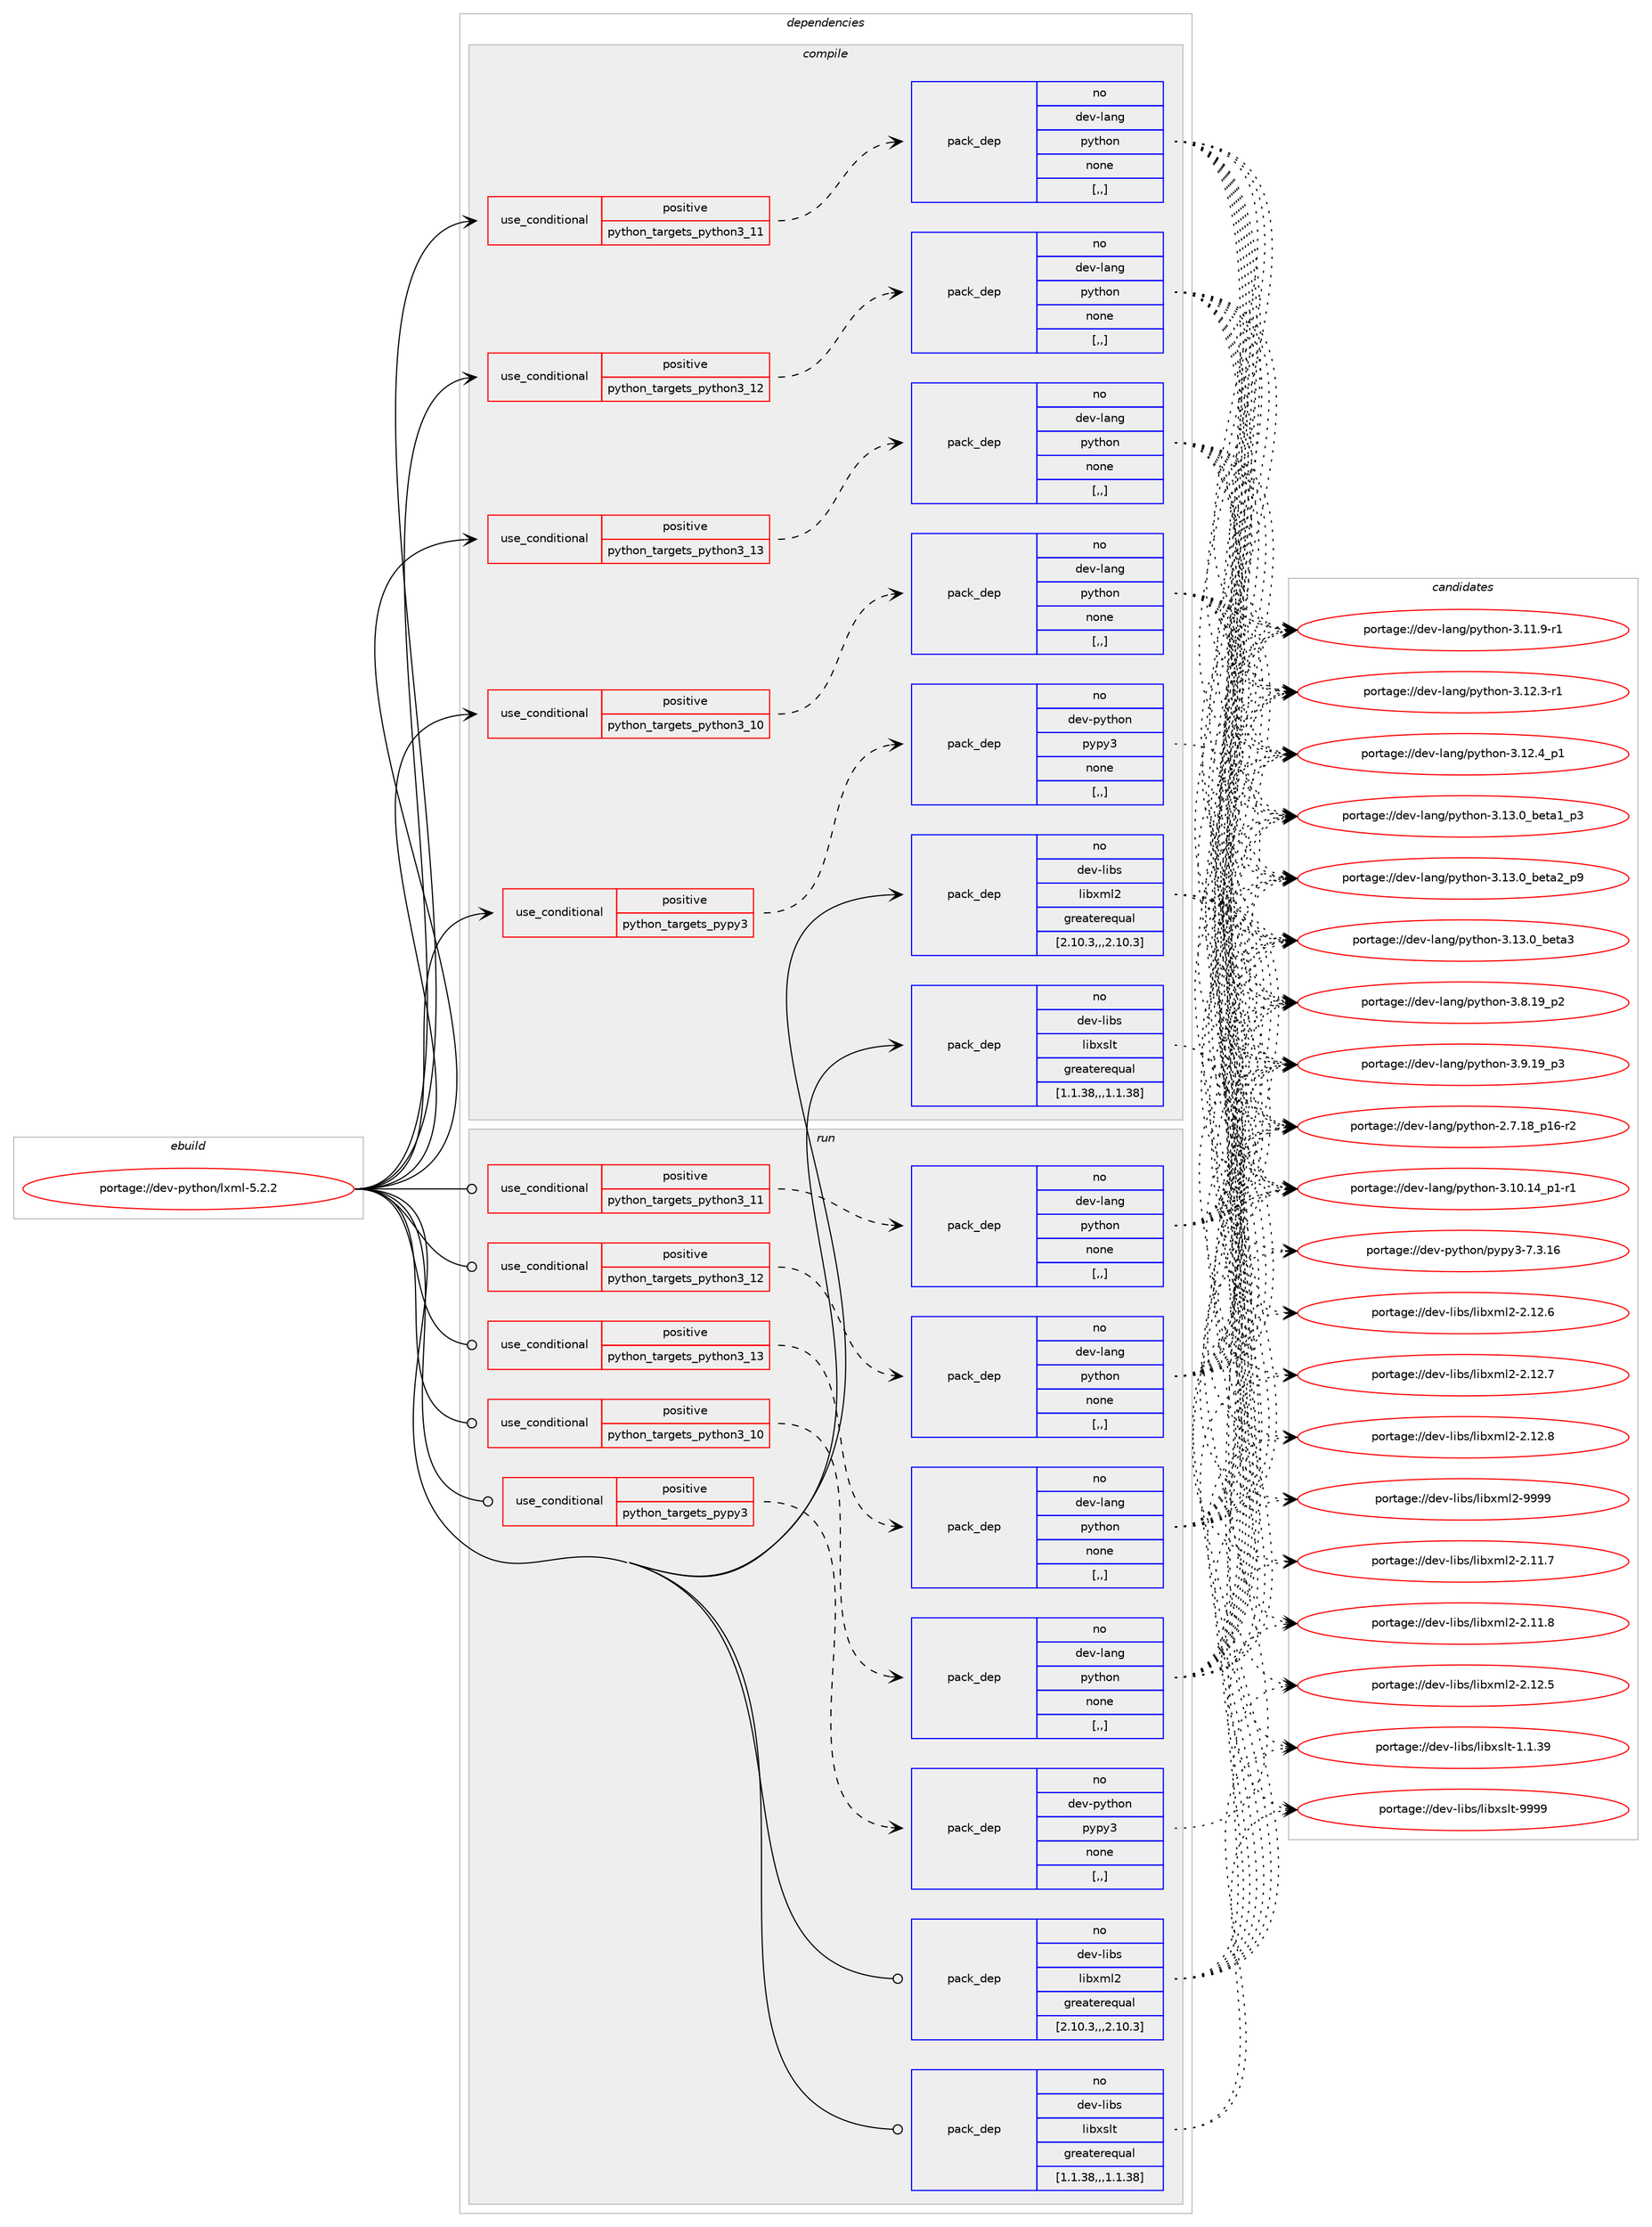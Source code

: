 digraph prolog {

# *************
# Graph options
# *************

newrank=true;
concentrate=true;
compound=true;
graph [rankdir=LR,fontname=Helvetica,fontsize=10,ranksep=1.5];#, ranksep=2.5, nodesep=0.2];
edge  [arrowhead=vee];
node  [fontname=Helvetica,fontsize=10];

# **********
# The ebuild
# **********

subgraph cluster_leftcol {
color=gray;
rank=same;
label=<<i>ebuild</i>>;
id [label="portage://dev-python/lxml-5.2.2", color=red, width=4, href="../dev-python/lxml-5.2.2.svg"];
}

# ****************
# The dependencies
# ****************

subgraph cluster_midcol {
color=gray;
label=<<i>dependencies</i>>;
subgraph cluster_compile {
fillcolor="#eeeeee";
style=filled;
label=<<i>compile</i>>;
subgraph cond33615 {
dependency147237 [label=<<TABLE BORDER="0" CELLBORDER="1" CELLSPACING="0" CELLPADDING="4"><TR><TD ROWSPAN="3" CELLPADDING="10">use_conditional</TD></TR><TR><TD>positive</TD></TR><TR><TD>python_targets_pypy3</TD></TR></TABLE>>, shape=none, color=red];
subgraph pack112407 {
dependency147238 [label=<<TABLE BORDER="0" CELLBORDER="1" CELLSPACING="0" CELLPADDING="4" WIDTH="220"><TR><TD ROWSPAN="6" CELLPADDING="30">pack_dep</TD></TR><TR><TD WIDTH="110">no</TD></TR><TR><TD>dev-python</TD></TR><TR><TD>pypy3</TD></TR><TR><TD>none</TD></TR><TR><TD>[,,]</TD></TR></TABLE>>, shape=none, color=blue];
}
dependency147237:e -> dependency147238:w [weight=20,style="dashed",arrowhead="vee"];
}
id:e -> dependency147237:w [weight=20,style="solid",arrowhead="vee"];
subgraph cond33616 {
dependency147239 [label=<<TABLE BORDER="0" CELLBORDER="1" CELLSPACING="0" CELLPADDING="4"><TR><TD ROWSPAN="3" CELLPADDING="10">use_conditional</TD></TR><TR><TD>positive</TD></TR><TR><TD>python_targets_python3_10</TD></TR></TABLE>>, shape=none, color=red];
subgraph pack112408 {
dependency147240 [label=<<TABLE BORDER="0" CELLBORDER="1" CELLSPACING="0" CELLPADDING="4" WIDTH="220"><TR><TD ROWSPAN="6" CELLPADDING="30">pack_dep</TD></TR><TR><TD WIDTH="110">no</TD></TR><TR><TD>dev-lang</TD></TR><TR><TD>python</TD></TR><TR><TD>none</TD></TR><TR><TD>[,,]</TD></TR></TABLE>>, shape=none, color=blue];
}
dependency147239:e -> dependency147240:w [weight=20,style="dashed",arrowhead="vee"];
}
id:e -> dependency147239:w [weight=20,style="solid",arrowhead="vee"];
subgraph cond33617 {
dependency147241 [label=<<TABLE BORDER="0" CELLBORDER="1" CELLSPACING="0" CELLPADDING="4"><TR><TD ROWSPAN="3" CELLPADDING="10">use_conditional</TD></TR><TR><TD>positive</TD></TR><TR><TD>python_targets_python3_11</TD></TR></TABLE>>, shape=none, color=red];
subgraph pack112409 {
dependency147242 [label=<<TABLE BORDER="0" CELLBORDER="1" CELLSPACING="0" CELLPADDING="4" WIDTH="220"><TR><TD ROWSPAN="6" CELLPADDING="30">pack_dep</TD></TR><TR><TD WIDTH="110">no</TD></TR><TR><TD>dev-lang</TD></TR><TR><TD>python</TD></TR><TR><TD>none</TD></TR><TR><TD>[,,]</TD></TR></TABLE>>, shape=none, color=blue];
}
dependency147241:e -> dependency147242:w [weight=20,style="dashed",arrowhead="vee"];
}
id:e -> dependency147241:w [weight=20,style="solid",arrowhead="vee"];
subgraph cond33618 {
dependency147243 [label=<<TABLE BORDER="0" CELLBORDER="1" CELLSPACING="0" CELLPADDING="4"><TR><TD ROWSPAN="3" CELLPADDING="10">use_conditional</TD></TR><TR><TD>positive</TD></TR><TR><TD>python_targets_python3_12</TD></TR></TABLE>>, shape=none, color=red];
subgraph pack112410 {
dependency147244 [label=<<TABLE BORDER="0" CELLBORDER="1" CELLSPACING="0" CELLPADDING="4" WIDTH="220"><TR><TD ROWSPAN="6" CELLPADDING="30">pack_dep</TD></TR><TR><TD WIDTH="110">no</TD></TR><TR><TD>dev-lang</TD></TR><TR><TD>python</TD></TR><TR><TD>none</TD></TR><TR><TD>[,,]</TD></TR></TABLE>>, shape=none, color=blue];
}
dependency147243:e -> dependency147244:w [weight=20,style="dashed",arrowhead="vee"];
}
id:e -> dependency147243:w [weight=20,style="solid",arrowhead="vee"];
subgraph cond33619 {
dependency147245 [label=<<TABLE BORDER="0" CELLBORDER="1" CELLSPACING="0" CELLPADDING="4"><TR><TD ROWSPAN="3" CELLPADDING="10">use_conditional</TD></TR><TR><TD>positive</TD></TR><TR><TD>python_targets_python3_13</TD></TR></TABLE>>, shape=none, color=red];
subgraph pack112411 {
dependency147246 [label=<<TABLE BORDER="0" CELLBORDER="1" CELLSPACING="0" CELLPADDING="4" WIDTH="220"><TR><TD ROWSPAN="6" CELLPADDING="30">pack_dep</TD></TR><TR><TD WIDTH="110">no</TD></TR><TR><TD>dev-lang</TD></TR><TR><TD>python</TD></TR><TR><TD>none</TD></TR><TR><TD>[,,]</TD></TR></TABLE>>, shape=none, color=blue];
}
dependency147245:e -> dependency147246:w [weight=20,style="dashed",arrowhead="vee"];
}
id:e -> dependency147245:w [weight=20,style="solid",arrowhead="vee"];
subgraph pack112412 {
dependency147247 [label=<<TABLE BORDER="0" CELLBORDER="1" CELLSPACING="0" CELLPADDING="4" WIDTH="220"><TR><TD ROWSPAN="6" CELLPADDING="30">pack_dep</TD></TR><TR><TD WIDTH="110">no</TD></TR><TR><TD>dev-libs</TD></TR><TR><TD>libxml2</TD></TR><TR><TD>greaterequal</TD></TR><TR><TD>[2.10.3,,,2.10.3]</TD></TR></TABLE>>, shape=none, color=blue];
}
id:e -> dependency147247:w [weight=20,style="solid",arrowhead="vee"];
subgraph pack112413 {
dependency147248 [label=<<TABLE BORDER="0" CELLBORDER="1" CELLSPACING="0" CELLPADDING="4" WIDTH="220"><TR><TD ROWSPAN="6" CELLPADDING="30">pack_dep</TD></TR><TR><TD WIDTH="110">no</TD></TR><TR><TD>dev-libs</TD></TR><TR><TD>libxslt</TD></TR><TR><TD>greaterequal</TD></TR><TR><TD>[1.1.38,,,1.1.38]</TD></TR></TABLE>>, shape=none, color=blue];
}
id:e -> dependency147248:w [weight=20,style="solid",arrowhead="vee"];
}
subgraph cluster_compileandrun {
fillcolor="#eeeeee";
style=filled;
label=<<i>compile and run</i>>;
}
subgraph cluster_run {
fillcolor="#eeeeee";
style=filled;
label=<<i>run</i>>;
subgraph cond33620 {
dependency147249 [label=<<TABLE BORDER="0" CELLBORDER="1" CELLSPACING="0" CELLPADDING="4"><TR><TD ROWSPAN="3" CELLPADDING="10">use_conditional</TD></TR><TR><TD>positive</TD></TR><TR><TD>python_targets_pypy3</TD></TR></TABLE>>, shape=none, color=red];
subgraph pack112414 {
dependency147250 [label=<<TABLE BORDER="0" CELLBORDER="1" CELLSPACING="0" CELLPADDING="4" WIDTH="220"><TR><TD ROWSPAN="6" CELLPADDING="30">pack_dep</TD></TR><TR><TD WIDTH="110">no</TD></TR><TR><TD>dev-python</TD></TR><TR><TD>pypy3</TD></TR><TR><TD>none</TD></TR><TR><TD>[,,]</TD></TR></TABLE>>, shape=none, color=blue];
}
dependency147249:e -> dependency147250:w [weight=20,style="dashed",arrowhead="vee"];
}
id:e -> dependency147249:w [weight=20,style="solid",arrowhead="odot"];
subgraph cond33621 {
dependency147251 [label=<<TABLE BORDER="0" CELLBORDER="1" CELLSPACING="0" CELLPADDING="4"><TR><TD ROWSPAN="3" CELLPADDING="10">use_conditional</TD></TR><TR><TD>positive</TD></TR><TR><TD>python_targets_python3_10</TD></TR></TABLE>>, shape=none, color=red];
subgraph pack112415 {
dependency147252 [label=<<TABLE BORDER="0" CELLBORDER="1" CELLSPACING="0" CELLPADDING="4" WIDTH="220"><TR><TD ROWSPAN="6" CELLPADDING="30">pack_dep</TD></TR><TR><TD WIDTH="110">no</TD></TR><TR><TD>dev-lang</TD></TR><TR><TD>python</TD></TR><TR><TD>none</TD></TR><TR><TD>[,,]</TD></TR></TABLE>>, shape=none, color=blue];
}
dependency147251:e -> dependency147252:w [weight=20,style="dashed",arrowhead="vee"];
}
id:e -> dependency147251:w [weight=20,style="solid",arrowhead="odot"];
subgraph cond33622 {
dependency147253 [label=<<TABLE BORDER="0" CELLBORDER="1" CELLSPACING="0" CELLPADDING="4"><TR><TD ROWSPAN="3" CELLPADDING="10">use_conditional</TD></TR><TR><TD>positive</TD></TR><TR><TD>python_targets_python3_11</TD></TR></TABLE>>, shape=none, color=red];
subgraph pack112416 {
dependency147254 [label=<<TABLE BORDER="0" CELLBORDER="1" CELLSPACING="0" CELLPADDING="4" WIDTH="220"><TR><TD ROWSPAN="6" CELLPADDING="30">pack_dep</TD></TR><TR><TD WIDTH="110">no</TD></TR><TR><TD>dev-lang</TD></TR><TR><TD>python</TD></TR><TR><TD>none</TD></TR><TR><TD>[,,]</TD></TR></TABLE>>, shape=none, color=blue];
}
dependency147253:e -> dependency147254:w [weight=20,style="dashed",arrowhead="vee"];
}
id:e -> dependency147253:w [weight=20,style="solid",arrowhead="odot"];
subgraph cond33623 {
dependency147255 [label=<<TABLE BORDER="0" CELLBORDER="1" CELLSPACING="0" CELLPADDING="4"><TR><TD ROWSPAN="3" CELLPADDING="10">use_conditional</TD></TR><TR><TD>positive</TD></TR><TR><TD>python_targets_python3_12</TD></TR></TABLE>>, shape=none, color=red];
subgraph pack112417 {
dependency147256 [label=<<TABLE BORDER="0" CELLBORDER="1" CELLSPACING="0" CELLPADDING="4" WIDTH="220"><TR><TD ROWSPAN="6" CELLPADDING="30">pack_dep</TD></TR><TR><TD WIDTH="110">no</TD></TR><TR><TD>dev-lang</TD></TR><TR><TD>python</TD></TR><TR><TD>none</TD></TR><TR><TD>[,,]</TD></TR></TABLE>>, shape=none, color=blue];
}
dependency147255:e -> dependency147256:w [weight=20,style="dashed",arrowhead="vee"];
}
id:e -> dependency147255:w [weight=20,style="solid",arrowhead="odot"];
subgraph cond33624 {
dependency147257 [label=<<TABLE BORDER="0" CELLBORDER="1" CELLSPACING="0" CELLPADDING="4"><TR><TD ROWSPAN="3" CELLPADDING="10">use_conditional</TD></TR><TR><TD>positive</TD></TR><TR><TD>python_targets_python3_13</TD></TR></TABLE>>, shape=none, color=red];
subgraph pack112418 {
dependency147258 [label=<<TABLE BORDER="0" CELLBORDER="1" CELLSPACING="0" CELLPADDING="4" WIDTH="220"><TR><TD ROWSPAN="6" CELLPADDING="30">pack_dep</TD></TR><TR><TD WIDTH="110">no</TD></TR><TR><TD>dev-lang</TD></TR><TR><TD>python</TD></TR><TR><TD>none</TD></TR><TR><TD>[,,]</TD></TR></TABLE>>, shape=none, color=blue];
}
dependency147257:e -> dependency147258:w [weight=20,style="dashed",arrowhead="vee"];
}
id:e -> dependency147257:w [weight=20,style="solid",arrowhead="odot"];
subgraph pack112419 {
dependency147259 [label=<<TABLE BORDER="0" CELLBORDER="1" CELLSPACING="0" CELLPADDING="4" WIDTH="220"><TR><TD ROWSPAN="6" CELLPADDING="30">pack_dep</TD></TR><TR><TD WIDTH="110">no</TD></TR><TR><TD>dev-libs</TD></TR><TR><TD>libxml2</TD></TR><TR><TD>greaterequal</TD></TR><TR><TD>[2.10.3,,,2.10.3]</TD></TR></TABLE>>, shape=none, color=blue];
}
id:e -> dependency147259:w [weight=20,style="solid",arrowhead="odot"];
subgraph pack112420 {
dependency147260 [label=<<TABLE BORDER="0" CELLBORDER="1" CELLSPACING="0" CELLPADDING="4" WIDTH="220"><TR><TD ROWSPAN="6" CELLPADDING="30">pack_dep</TD></TR><TR><TD WIDTH="110">no</TD></TR><TR><TD>dev-libs</TD></TR><TR><TD>libxslt</TD></TR><TR><TD>greaterequal</TD></TR><TR><TD>[1.1.38,,,1.1.38]</TD></TR></TABLE>>, shape=none, color=blue];
}
id:e -> dependency147260:w [weight=20,style="solid",arrowhead="odot"];
}
}

# **************
# The candidates
# **************

subgraph cluster_choices {
rank=same;
color=gray;
label=<<i>candidates</i>>;

subgraph choice112407 {
color=black;
nodesep=1;
choice10010111845112121116104111110471121211121215145554651464954 [label="portage://dev-python/pypy3-7.3.16", color=red, width=4,href="../dev-python/pypy3-7.3.16.svg"];
dependency147238:e -> choice10010111845112121116104111110471121211121215145554651464954:w [style=dotted,weight="100"];
}
subgraph choice112408 {
color=black;
nodesep=1;
choice100101118451089711010347112121116104111110455046554649569511249544511450 [label="portage://dev-lang/python-2.7.18_p16-r2", color=red, width=4,href="../dev-lang/python-2.7.18_p16-r2.svg"];
choice100101118451089711010347112121116104111110455146494846495295112494511449 [label="portage://dev-lang/python-3.10.14_p1-r1", color=red, width=4,href="../dev-lang/python-3.10.14_p1-r1.svg"];
choice100101118451089711010347112121116104111110455146494946574511449 [label="portage://dev-lang/python-3.11.9-r1", color=red, width=4,href="../dev-lang/python-3.11.9-r1.svg"];
choice100101118451089711010347112121116104111110455146495046514511449 [label="portage://dev-lang/python-3.12.3-r1", color=red, width=4,href="../dev-lang/python-3.12.3-r1.svg"];
choice100101118451089711010347112121116104111110455146495046529511249 [label="portage://dev-lang/python-3.12.4_p1", color=red, width=4,href="../dev-lang/python-3.12.4_p1.svg"];
choice10010111845108971101034711212111610411111045514649514648959810111697499511251 [label="portage://dev-lang/python-3.13.0_beta1_p3", color=red, width=4,href="../dev-lang/python-3.13.0_beta1_p3.svg"];
choice10010111845108971101034711212111610411111045514649514648959810111697509511257 [label="portage://dev-lang/python-3.13.0_beta2_p9", color=red, width=4,href="../dev-lang/python-3.13.0_beta2_p9.svg"];
choice1001011184510897110103471121211161041111104551464951464895981011169751 [label="portage://dev-lang/python-3.13.0_beta3", color=red, width=4,href="../dev-lang/python-3.13.0_beta3.svg"];
choice100101118451089711010347112121116104111110455146564649579511250 [label="portage://dev-lang/python-3.8.19_p2", color=red, width=4,href="../dev-lang/python-3.8.19_p2.svg"];
choice100101118451089711010347112121116104111110455146574649579511251 [label="portage://dev-lang/python-3.9.19_p3", color=red, width=4,href="../dev-lang/python-3.9.19_p3.svg"];
dependency147240:e -> choice100101118451089711010347112121116104111110455046554649569511249544511450:w [style=dotted,weight="100"];
dependency147240:e -> choice100101118451089711010347112121116104111110455146494846495295112494511449:w [style=dotted,weight="100"];
dependency147240:e -> choice100101118451089711010347112121116104111110455146494946574511449:w [style=dotted,weight="100"];
dependency147240:e -> choice100101118451089711010347112121116104111110455146495046514511449:w [style=dotted,weight="100"];
dependency147240:e -> choice100101118451089711010347112121116104111110455146495046529511249:w [style=dotted,weight="100"];
dependency147240:e -> choice10010111845108971101034711212111610411111045514649514648959810111697499511251:w [style=dotted,weight="100"];
dependency147240:e -> choice10010111845108971101034711212111610411111045514649514648959810111697509511257:w [style=dotted,weight="100"];
dependency147240:e -> choice1001011184510897110103471121211161041111104551464951464895981011169751:w [style=dotted,weight="100"];
dependency147240:e -> choice100101118451089711010347112121116104111110455146564649579511250:w [style=dotted,weight="100"];
dependency147240:e -> choice100101118451089711010347112121116104111110455146574649579511251:w [style=dotted,weight="100"];
}
subgraph choice112409 {
color=black;
nodesep=1;
choice100101118451089711010347112121116104111110455046554649569511249544511450 [label="portage://dev-lang/python-2.7.18_p16-r2", color=red, width=4,href="../dev-lang/python-2.7.18_p16-r2.svg"];
choice100101118451089711010347112121116104111110455146494846495295112494511449 [label="portage://dev-lang/python-3.10.14_p1-r1", color=red, width=4,href="../dev-lang/python-3.10.14_p1-r1.svg"];
choice100101118451089711010347112121116104111110455146494946574511449 [label="portage://dev-lang/python-3.11.9-r1", color=red, width=4,href="../dev-lang/python-3.11.9-r1.svg"];
choice100101118451089711010347112121116104111110455146495046514511449 [label="portage://dev-lang/python-3.12.3-r1", color=red, width=4,href="../dev-lang/python-3.12.3-r1.svg"];
choice100101118451089711010347112121116104111110455146495046529511249 [label="portage://dev-lang/python-3.12.4_p1", color=red, width=4,href="../dev-lang/python-3.12.4_p1.svg"];
choice10010111845108971101034711212111610411111045514649514648959810111697499511251 [label="portage://dev-lang/python-3.13.0_beta1_p3", color=red, width=4,href="../dev-lang/python-3.13.0_beta1_p3.svg"];
choice10010111845108971101034711212111610411111045514649514648959810111697509511257 [label="portage://dev-lang/python-3.13.0_beta2_p9", color=red, width=4,href="../dev-lang/python-3.13.0_beta2_p9.svg"];
choice1001011184510897110103471121211161041111104551464951464895981011169751 [label="portage://dev-lang/python-3.13.0_beta3", color=red, width=4,href="../dev-lang/python-3.13.0_beta3.svg"];
choice100101118451089711010347112121116104111110455146564649579511250 [label="portage://dev-lang/python-3.8.19_p2", color=red, width=4,href="../dev-lang/python-3.8.19_p2.svg"];
choice100101118451089711010347112121116104111110455146574649579511251 [label="portage://dev-lang/python-3.9.19_p3", color=red, width=4,href="../dev-lang/python-3.9.19_p3.svg"];
dependency147242:e -> choice100101118451089711010347112121116104111110455046554649569511249544511450:w [style=dotted,weight="100"];
dependency147242:e -> choice100101118451089711010347112121116104111110455146494846495295112494511449:w [style=dotted,weight="100"];
dependency147242:e -> choice100101118451089711010347112121116104111110455146494946574511449:w [style=dotted,weight="100"];
dependency147242:e -> choice100101118451089711010347112121116104111110455146495046514511449:w [style=dotted,weight="100"];
dependency147242:e -> choice100101118451089711010347112121116104111110455146495046529511249:w [style=dotted,weight="100"];
dependency147242:e -> choice10010111845108971101034711212111610411111045514649514648959810111697499511251:w [style=dotted,weight="100"];
dependency147242:e -> choice10010111845108971101034711212111610411111045514649514648959810111697509511257:w [style=dotted,weight="100"];
dependency147242:e -> choice1001011184510897110103471121211161041111104551464951464895981011169751:w [style=dotted,weight="100"];
dependency147242:e -> choice100101118451089711010347112121116104111110455146564649579511250:w [style=dotted,weight="100"];
dependency147242:e -> choice100101118451089711010347112121116104111110455146574649579511251:w [style=dotted,weight="100"];
}
subgraph choice112410 {
color=black;
nodesep=1;
choice100101118451089711010347112121116104111110455046554649569511249544511450 [label="portage://dev-lang/python-2.7.18_p16-r2", color=red, width=4,href="../dev-lang/python-2.7.18_p16-r2.svg"];
choice100101118451089711010347112121116104111110455146494846495295112494511449 [label="portage://dev-lang/python-3.10.14_p1-r1", color=red, width=4,href="../dev-lang/python-3.10.14_p1-r1.svg"];
choice100101118451089711010347112121116104111110455146494946574511449 [label="portage://dev-lang/python-3.11.9-r1", color=red, width=4,href="../dev-lang/python-3.11.9-r1.svg"];
choice100101118451089711010347112121116104111110455146495046514511449 [label="portage://dev-lang/python-3.12.3-r1", color=red, width=4,href="../dev-lang/python-3.12.3-r1.svg"];
choice100101118451089711010347112121116104111110455146495046529511249 [label="portage://dev-lang/python-3.12.4_p1", color=red, width=4,href="../dev-lang/python-3.12.4_p1.svg"];
choice10010111845108971101034711212111610411111045514649514648959810111697499511251 [label="portage://dev-lang/python-3.13.0_beta1_p3", color=red, width=4,href="../dev-lang/python-3.13.0_beta1_p3.svg"];
choice10010111845108971101034711212111610411111045514649514648959810111697509511257 [label="portage://dev-lang/python-3.13.0_beta2_p9", color=red, width=4,href="../dev-lang/python-3.13.0_beta2_p9.svg"];
choice1001011184510897110103471121211161041111104551464951464895981011169751 [label="portage://dev-lang/python-3.13.0_beta3", color=red, width=4,href="../dev-lang/python-3.13.0_beta3.svg"];
choice100101118451089711010347112121116104111110455146564649579511250 [label="portage://dev-lang/python-3.8.19_p2", color=red, width=4,href="../dev-lang/python-3.8.19_p2.svg"];
choice100101118451089711010347112121116104111110455146574649579511251 [label="portage://dev-lang/python-3.9.19_p3", color=red, width=4,href="../dev-lang/python-3.9.19_p3.svg"];
dependency147244:e -> choice100101118451089711010347112121116104111110455046554649569511249544511450:w [style=dotted,weight="100"];
dependency147244:e -> choice100101118451089711010347112121116104111110455146494846495295112494511449:w [style=dotted,weight="100"];
dependency147244:e -> choice100101118451089711010347112121116104111110455146494946574511449:w [style=dotted,weight="100"];
dependency147244:e -> choice100101118451089711010347112121116104111110455146495046514511449:w [style=dotted,weight="100"];
dependency147244:e -> choice100101118451089711010347112121116104111110455146495046529511249:w [style=dotted,weight="100"];
dependency147244:e -> choice10010111845108971101034711212111610411111045514649514648959810111697499511251:w [style=dotted,weight="100"];
dependency147244:e -> choice10010111845108971101034711212111610411111045514649514648959810111697509511257:w [style=dotted,weight="100"];
dependency147244:e -> choice1001011184510897110103471121211161041111104551464951464895981011169751:w [style=dotted,weight="100"];
dependency147244:e -> choice100101118451089711010347112121116104111110455146564649579511250:w [style=dotted,weight="100"];
dependency147244:e -> choice100101118451089711010347112121116104111110455146574649579511251:w [style=dotted,weight="100"];
}
subgraph choice112411 {
color=black;
nodesep=1;
choice100101118451089711010347112121116104111110455046554649569511249544511450 [label="portage://dev-lang/python-2.7.18_p16-r2", color=red, width=4,href="../dev-lang/python-2.7.18_p16-r2.svg"];
choice100101118451089711010347112121116104111110455146494846495295112494511449 [label="portage://dev-lang/python-3.10.14_p1-r1", color=red, width=4,href="../dev-lang/python-3.10.14_p1-r1.svg"];
choice100101118451089711010347112121116104111110455146494946574511449 [label="portage://dev-lang/python-3.11.9-r1", color=red, width=4,href="../dev-lang/python-3.11.9-r1.svg"];
choice100101118451089711010347112121116104111110455146495046514511449 [label="portage://dev-lang/python-3.12.3-r1", color=red, width=4,href="../dev-lang/python-3.12.3-r1.svg"];
choice100101118451089711010347112121116104111110455146495046529511249 [label="portage://dev-lang/python-3.12.4_p1", color=red, width=4,href="../dev-lang/python-3.12.4_p1.svg"];
choice10010111845108971101034711212111610411111045514649514648959810111697499511251 [label="portage://dev-lang/python-3.13.0_beta1_p3", color=red, width=4,href="../dev-lang/python-3.13.0_beta1_p3.svg"];
choice10010111845108971101034711212111610411111045514649514648959810111697509511257 [label="portage://dev-lang/python-3.13.0_beta2_p9", color=red, width=4,href="../dev-lang/python-3.13.0_beta2_p9.svg"];
choice1001011184510897110103471121211161041111104551464951464895981011169751 [label="portage://dev-lang/python-3.13.0_beta3", color=red, width=4,href="../dev-lang/python-3.13.0_beta3.svg"];
choice100101118451089711010347112121116104111110455146564649579511250 [label="portage://dev-lang/python-3.8.19_p2", color=red, width=4,href="../dev-lang/python-3.8.19_p2.svg"];
choice100101118451089711010347112121116104111110455146574649579511251 [label="portage://dev-lang/python-3.9.19_p3", color=red, width=4,href="../dev-lang/python-3.9.19_p3.svg"];
dependency147246:e -> choice100101118451089711010347112121116104111110455046554649569511249544511450:w [style=dotted,weight="100"];
dependency147246:e -> choice100101118451089711010347112121116104111110455146494846495295112494511449:w [style=dotted,weight="100"];
dependency147246:e -> choice100101118451089711010347112121116104111110455146494946574511449:w [style=dotted,weight="100"];
dependency147246:e -> choice100101118451089711010347112121116104111110455146495046514511449:w [style=dotted,weight="100"];
dependency147246:e -> choice100101118451089711010347112121116104111110455146495046529511249:w [style=dotted,weight="100"];
dependency147246:e -> choice10010111845108971101034711212111610411111045514649514648959810111697499511251:w [style=dotted,weight="100"];
dependency147246:e -> choice10010111845108971101034711212111610411111045514649514648959810111697509511257:w [style=dotted,weight="100"];
dependency147246:e -> choice1001011184510897110103471121211161041111104551464951464895981011169751:w [style=dotted,weight="100"];
dependency147246:e -> choice100101118451089711010347112121116104111110455146564649579511250:w [style=dotted,weight="100"];
dependency147246:e -> choice100101118451089711010347112121116104111110455146574649579511251:w [style=dotted,weight="100"];
}
subgraph choice112412 {
color=black;
nodesep=1;
choice100101118451081059811547108105981201091085045504649494655 [label="portage://dev-libs/libxml2-2.11.7", color=red, width=4,href="../dev-libs/libxml2-2.11.7.svg"];
choice100101118451081059811547108105981201091085045504649494656 [label="portage://dev-libs/libxml2-2.11.8", color=red, width=4,href="../dev-libs/libxml2-2.11.8.svg"];
choice100101118451081059811547108105981201091085045504649504653 [label="portage://dev-libs/libxml2-2.12.5", color=red, width=4,href="../dev-libs/libxml2-2.12.5.svg"];
choice100101118451081059811547108105981201091085045504649504654 [label="portage://dev-libs/libxml2-2.12.6", color=red, width=4,href="../dev-libs/libxml2-2.12.6.svg"];
choice100101118451081059811547108105981201091085045504649504655 [label="portage://dev-libs/libxml2-2.12.7", color=red, width=4,href="../dev-libs/libxml2-2.12.7.svg"];
choice100101118451081059811547108105981201091085045504649504656 [label="portage://dev-libs/libxml2-2.12.8", color=red, width=4,href="../dev-libs/libxml2-2.12.8.svg"];
choice10010111845108105981154710810598120109108504557575757 [label="portage://dev-libs/libxml2-9999", color=red, width=4,href="../dev-libs/libxml2-9999.svg"];
dependency147247:e -> choice100101118451081059811547108105981201091085045504649494655:w [style=dotted,weight="100"];
dependency147247:e -> choice100101118451081059811547108105981201091085045504649494656:w [style=dotted,weight="100"];
dependency147247:e -> choice100101118451081059811547108105981201091085045504649504653:w [style=dotted,weight="100"];
dependency147247:e -> choice100101118451081059811547108105981201091085045504649504654:w [style=dotted,weight="100"];
dependency147247:e -> choice100101118451081059811547108105981201091085045504649504655:w [style=dotted,weight="100"];
dependency147247:e -> choice100101118451081059811547108105981201091085045504649504656:w [style=dotted,weight="100"];
dependency147247:e -> choice10010111845108105981154710810598120109108504557575757:w [style=dotted,weight="100"];
}
subgraph choice112413 {
color=black;
nodesep=1;
choice1001011184510810598115471081059812011510811645494649465157 [label="portage://dev-libs/libxslt-1.1.39", color=red, width=4,href="../dev-libs/libxslt-1.1.39.svg"];
choice100101118451081059811547108105981201151081164557575757 [label="portage://dev-libs/libxslt-9999", color=red, width=4,href="../dev-libs/libxslt-9999.svg"];
dependency147248:e -> choice1001011184510810598115471081059812011510811645494649465157:w [style=dotted,weight="100"];
dependency147248:e -> choice100101118451081059811547108105981201151081164557575757:w [style=dotted,weight="100"];
}
subgraph choice112414 {
color=black;
nodesep=1;
choice10010111845112121116104111110471121211121215145554651464954 [label="portage://dev-python/pypy3-7.3.16", color=red, width=4,href="../dev-python/pypy3-7.3.16.svg"];
dependency147250:e -> choice10010111845112121116104111110471121211121215145554651464954:w [style=dotted,weight="100"];
}
subgraph choice112415 {
color=black;
nodesep=1;
choice100101118451089711010347112121116104111110455046554649569511249544511450 [label="portage://dev-lang/python-2.7.18_p16-r2", color=red, width=4,href="../dev-lang/python-2.7.18_p16-r2.svg"];
choice100101118451089711010347112121116104111110455146494846495295112494511449 [label="portage://dev-lang/python-3.10.14_p1-r1", color=red, width=4,href="../dev-lang/python-3.10.14_p1-r1.svg"];
choice100101118451089711010347112121116104111110455146494946574511449 [label="portage://dev-lang/python-3.11.9-r1", color=red, width=4,href="../dev-lang/python-3.11.9-r1.svg"];
choice100101118451089711010347112121116104111110455146495046514511449 [label="portage://dev-lang/python-3.12.3-r1", color=red, width=4,href="../dev-lang/python-3.12.3-r1.svg"];
choice100101118451089711010347112121116104111110455146495046529511249 [label="portage://dev-lang/python-3.12.4_p1", color=red, width=4,href="../dev-lang/python-3.12.4_p1.svg"];
choice10010111845108971101034711212111610411111045514649514648959810111697499511251 [label="portage://dev-lang/python-3.13.0_beta1_p3", color=red, width=4,href="../dev-lang/python-3.13.0_beta1_p3.svg"];
choice10010111845108971101034711212111610411111045514649514648959810111697509511257 [label="portage://dev-lang/python-3.13.0_beta2_p9", color=red, width=4,href="../dev-lang/python-3.13.0_beta2_p9.svg"];
choice1001011184510897110103471121211161041111104551464951464895981011169751 [label="portage://dev-lang/python-3.13.0_beta3", color=red, width=4,href="../dev-lang/python-3.13.0_beta3.svg"];
choice100101118451089711010347112121116104111110455146564649579511250 [label="portage://dev-lang/python-3.8.19_p2", color=red, width=4,href="../dev-lang/python-3.8.19_p2.svg"];
choice100101118451089711010347112121116104111110455146574649579511251 [label="portage://dev-lang/python-3.9.19_p3", color=red, width=4,href="../dev-lang/python-3.9.19_p3.svg"];
dependency147252:e -> choice100101118451089711010347112121116104111110455046554649569511249544511450:w [style=dotted,weight="100"];
dependency147252:e -> choice100101118451089711010347112121116104111110455146494846495295112494511449:w [style=dotted,weight="100"];
dependency147252:e -> choice100101118451089711010347112121116104111110455146494946574511449:w [style=dotted,weight="100"];
dependency147252:e -> choice100101118451089711010347112121116104111110455146495046514511449:w [style=dotted,weight="100"];
dependency147252:e -> choice100101118451089711010347112121116104111110455146495046529511249:w [style=dotted,weight="100"];
dependency147252:e -> choice10010111845108971101034711212111610411111045514649514648959810111697499511251:w [style=dotted,weight="100"];
dependency147252:e -> choice10010111845108971101034711212111610411111045514649514648959810111697509511257:w [style=dotted,weight="100"];
dependency147252:e -> choice1001011184510897110103471121211161041111104551464951464895981011169751:w [style=dotted,weight="100"];
dependency147252:e -> choice100101118451089711010347112121116104111110455146564649579511250:w [style=dotted,weight="100"];
dependency147252:e -> choice100101118451089711010347112121116104111110455146574649579511251:w [style=dotted,weight="100"];
}
subgraph choice112416 {
color=black;
nodesep=1;
choice100101118451089711010347112121116104111110455046554649569511249544511450 [label="portage://dev-lang/python-2.7.18_p16-r2", color=red, width=4,href="../dev-lang/python-2.7.18_p16-r2.svg"];
choice100101118451089711010347112121116104111110455146494846495295112494511449 [label="portage://dev-lang/python-3.10.14_p1-r1", color=red, width=4,href="../dev-lang/python-3.10.14_p1-r1.svg"];
choice100101118451089711010347112121116104111110455146494946574511449 [label="portage://dev-lang/python-3.11.9-r1", color=red, width=4,href="../dev-lang/python-3.11.9-r1.svg"];
choice100101118451089711010347112121116104111110455146495046514511449 [label="portage://dev-lang/python-3.12.3-r1", color=red, width=4,href="../dev-lang/python-3.12.3-r1.svg"];
choice100101118451089711010347112121116104111110455146495046529511249 [label="portage://dev-lang/python-3.12.4_p1", color=red, width=4,href="../dev-lang/python-3.12.4_p1.svg"];
choice10010111845108971101034711212111610411111045514649514648959810111697499511251 [label="portage://dev-lang/python-3.13.0_beta1_p3", color=red, width=4,href="../dev-lang/python-3.13.0_beta1_p3.svg"];
choice10010111845108971101034711212111610411111045514649514648959810111697509511257 [label="portage://dev-lang/python-3.13.0_beta2_p9", color=red, width=4,href="../dev-lang/python-3.13.0_beta2_p9.svg"];
choice1001011184510897110103471121211161041111104551464951464895981011169751 [label="portage://dev-lang/python-3.13.0_beta3", color=red, width=4,href="../dev-lang/python-3.13.0_beta3.svg"];
choice100101118451089711010347112121116104111110455146564649579511250 [label="portage://dev-lang/python-3.8.19_p2", color=red, width=4,href="../dev-lang/python-3.8.19_p2.svg"];
choice100101118451089711010347112121116104111110455146574649579511251 [label="portage://dev-lang/python-3.9.19_p3", color=red, width=4,href="../dev-lang/python-3.9.19_p3.svg"];
dependency147254:e -> choice100101118451089711010347112121116104111110455046554649569511249544511450:w [style=dotted,weight="100"];
dependency147254:e -> choice100101118451089711010347112121116104111110455146494846495295112494511449:w [style=dotted,weight="100"];
dependency147254:e -> choice100101118451089711010347112121116104111110455146494946574511449:w [style=dotted,weight="100"];
dependency147254:e -> choice100101118451089711010347112121116104111110455146495046514511449:w [style=dotted,weight="100"];
dependency147254:e -> choice100101118451089711010347112121116104111110455146495046529511249:w [style=dotted,weight="100"];
dependency147254:e -> choice10010111845108971101034711212111610411111045514649514648959810111697499511251:w [style=dotted,weight="100"];
dependency147254:e -> choice10010111845108971101034711212111610411111045514649514648959810111697509511257:w [style=dotted,weight="100"];
dependency147254:e -> choice1001011184510897110103471121211161041111104551464951464895981011169751:w [style=dotted,weight="100"];
dependency147254:e -> choice100101118451089711010347112121116104111110455146564649579511250:w [style=dotted,weight="100"];
dependency147254:e -> choice100101118451089711010347112121116104111110455146574649579511251:w [style=dotted,weight="100"];
}
subgraph choice112417 {
color=black;
nodesep=1;
choice100101118451089711010347112121116104111110455046554649569511249544511450 [label="portage://dev-lang/python-2.7.18_p16-r2", color=red, width=4,href="../dev-lang/python-2.7.18_p16-r2.svg"];
choice100101118451089711010347112121116104111110455146494846495295112494511449 [label="portage://dev-lang/python-3.10.14_p1-r1", color=red, width=4,href="../dev-lang/python-3.10.14_p1-r1.svg"];
choice100101118451089711010347112121116104111110455146494946574511449 [label="portage://dev-lang/python-3.11.9-r1", color=red, width=4,href="../dev-lang/python-3.11.9-r1.svg"];
choice100101118451089711010347112121116104111110455146495046514511449 [label="portage://dev-lang/python-3.12.3-r1", color=red, width=4,href="../dev-lang/python-3.12.3-r1.svg"];
choice100101118451089711010347112121116104111110455146495046529511249 [label="portage://dev-lang/python-3.12.4_p1", color=red, width=4,href="../dev-lang/python-3.12.4_p1.svg"];
choice10010111845108971101034711212111610411111045514649514648959810111697499511251 [label="portage://dev-lang/python-3.13.0_beta1_p3", color=red, width=4,href="../dev-lang/python-3.13.0_beta1_p3.svg"];
choice10010111845108971101034711212111610411111045514649514648959810111697509511257 [label="portage://dev-lang/python-3.13.0_beta2_p9", color=red, width=4,href="../dev-lang/python-3.13.0_beta2_p9.svg"];
choice1001011184510897110103471121211161041111104551464951464895981011169751 [label="portage://dev-lang/python-3.13.0_beta3", color=red, width=4,href="../dev-lang/python-3.13.0_beta3.svg"];
choice100101118451089711010347112121116104111110455146564649579511250 [label="portage://dev-lang/python-3.8.19_p2", color=red, width=4,href="../dev-lang/python-3.8.19_p2.svg"];
choice100101118451089711010347112121116104111110455146574649579511251 [label="portage://dev-lang/python-3.9.19_p3", color=red, width=4,href="../dev-lang/python-3.9.19_p3.svg"];
dependency147256:e -> choice100101118451089711010347112121116104111110455046554649569511249544511450:w [style=dotted,weight="100"];
dependency147256:e -> choice100101118451089711010347112121116104111110455146494846495295112494511449:w [style=dotted,weight="100"];
dependency147256:e -> choice100101118451089711010347112121116104111110455146494946574511449:w [style=dotted,weight="100"];
dependency147256:e -> choice100101118451089711010347112121116104111110455146495046514511449:w [style=dotted,weight="100"];
dependency147256:e -> choice100101118451089711010347112121116104111110455146495046529511249:w [style=dotted,weight="100"];
dependency147256:e -> choice10010111845108971101034711212111610411111045514649514648959810111697499511251:w [style=dotted,weight="100"];
dependency147256:e -> choice10010111845108971101034711212111610411111045514649514648959810111697509511257:w [style=dotted,weight="100"];
dependency147256:e -> choice1001011184510897110103471121211161041111104551464951464895981011169751:w [style=dotted,weight="100"];
dependency147256:e -> choice100101118451089711010347112121116104111110455146564649579511250:w [style=dotted,weight="100"];
dependency147256:e -> choice100101118451089711010347112121116104111110455146574649579511251:w [style=dotted,weight="100"];
}
subgraph choice112418 {
color=black;
nodesep=1;
choice100101118451089711010347112121116104111110455046554649569511249544511450 [label="portage://dev-lang/python-2.7.18_p16-r2", color=red, width=4,href="../dev-lang/python-2.7.18_p16-r2.svg"];
choice100101118451089711010347112121116104111110455146494846495295112494511449 [label="portage://dev-lang/python-3.10.14_p1-r1", color=red, width=4,href="../dev-lang/python-3.10.14_p1-r1.svg"];
choice100101118451089711010347112121116104111110455146494946574511449 [label="portage://dev-lang/python-3.11.9-r1", color=red, width=4,href="../dev-lang/python-3.11.9-r1.svg"];
choice100101118451089711010347112121116104111110455146495046514511449 [label="portage://dev-lang/python-3.12.3-r1", color=red, width=4,href="../dev-lang/python-3.12.3-r1.svg"];
choice100101118451089711010347112121116104111110455146495046529511249 [label="portage://dev-lang/python-3.12.4_p1", color=red, width=4,href="../dev-lang/python-3.12.4_p1.svg"];
choice10010111845108971101034711212111610411111045514649514648959810111697499511251 [label="portage://dev-lang/python-3.13.0_beta1_p3", color=red, width=4,href="../dev-lang/python-3.13.0_beta1_p3.svg"];
choice10010111845108971101034711212111610411111045514649514648959810111697509511257 [label="portage://dev-lang/python-3.13.0_beta2_p9", color=red, width=4,href="../dev-lang/python-3.13.0_beta2_p9.svg"];
choice1001011184510897110103471121211161041111104551464951464895981011169751 [label="portage://dev-lang/python-3.13.0_beta3", color=red, width=4,href="../dev-lang/python-3.13.0_beta3.svg"];
choice100101118451089711010347112121116104111110455146564649579511250 [label="portage://dev-lang/python-3.8.19_p2", color=red, width=4,href="../dev-lang/python-3.8.19_p2.svg"];
choice100101118451089711010347112121116104111110455146574649579511251 [label="portage://dev-lang/python-3.9.19_p3", color=red, width=4,href="../dev-lang/python-3.9.19_p3.svg"];
dependency147258:e -> choice100101118451089711010347112121116104111110455046554649569511249544511450:w [style=dotted,weight="100"];
dependency147258:e -> choice100101118451089711010347112121116104111110455146494846495295112494511449:w [style=dotted,weight="100"];
dependency147258:e -> choice100101118451089711010347112121116104111110455146494946574511449:w [style=dotted,weight="100"];
dependency147258:e -> choice100101118451089711010347112121116104111110455146495046514511449:w [style=dotted,weight="100"];
dependency147258:e -> choice100101118451089711010347112121116104111110455146495046529511249:w [style=dotted,weight="100"];
dependency147258:e -> choice10010111845108971101034711212111610411111045514649514648959810111697499511251:w [style=dotted,weight="100"];
dependency147258:e -> choice10010111845108971101034711212111610411111045514649514648959810111697509511257:w [style=dotted,weight="100"];
dependency147258:e -> choice1001011184510897110103471121211161041111104551464951464895981011169751:w [style=dotted,weight="100"];
dependency147258:e -> choice100101118451089711010347112121116104111110455146564649579511250:w [style=dotted,weight="100"];
dependency147258:e -> choice100101118451089711010347112121116104111110455146574649579511251:w [style=dotted,weight="100"];
}
subgraph choice112419 {
color=black;
nodesep=1;
choice100101118451081059811547108105981201091085045504649494655 [label="portage://dev-libs/libxml2-2.11.7", color=red, width=4,href="../dev-libs/libxml2-2.11.7.svg"];
choice100101118451081059811547108105981201091085045504649494656 [label="portage://dev-libs/libxml2-2.11.8", color=red, width=4,href="../dev-libs/libxml2-2.11.8.svg"];
choice100101118451081059811547108105981201091085045504649504653 [label="portage://dev-libs/libxml2-2.12.5", color=red, width=4,href="../dev-libs/libxml2-2.12.5.svg"];
choice100101118451081059811547108105981201091085045504649504654 [label="portage://dev-libs/libxml2-2.12.6", color=red, width=4,href="../dev-libs/libxml2-2.12.6.svg"];
choice100101118451081059811547108105981201091085045504649504655 [label="portage://dev-libs/libxml2-2.12.7", color=red, width=4,href="../dev-libs/libxml2-2.12.7.svg"];
choice100101118451081059811547108105981201091085045504649504656 [label="portage://dev-libs/libxml2-2.12.8", color=red, width=4,href="../dev-libs/libxml2-2.12.8.svg"];
choice10010111845108105981154710810598120109108504557575757 [label="portage://dev-libs/libxml2-9999", color=red, width=4,href="../dev-libs/libxml2-9999.svg"];
dependency147259:e -> choice100101118451081059811547108105981201091085045504649494655:w [style=dotted,weight="100"];
dependency147259:e -> choice100101118451081059811547108105981201091085045504649494656:w [style=dotted,weight="100"];
dependency147259:e -> choice100101118451081059811547108105981201091085045504649504653:w [style=dotted,weight="100"];
dependency147259:e -> choice100101118451081059811547108105981201091085045504649504654:w [style=dotted,weight="100"];
dependency147259:e -> choice100101118451081059811547108105981201091085045504649504655:w [style=dotted,weight="100"];
dependency147259:e -> choice100101118451081059811547108105981201091085045504649504656:w [style=dotted,weight="100"];
dependency147259:e -> choice10010111845108105981154710810598120109108504557575757:w [style=dotted,weight="100"];
}
subgraph choice112420 {
color=black;
nodesep=1;
choice1001011184510810598115471081059812011510811645494649465157 [label="portage://dev-libs/libxslt-1.1.39", color=red, width=4,href="../dev-libs/libxslt-1.1.39.svg"];
choice100101118451081059811547108105981201151081164557575757 [label="portage://dev-libs/libxslt-9999", color=red, width=4,href="../dev-libs/libxslt-9999.svg"];
dependency147260:e -> choice1001011184510810598115471081059812011510811645494649465157:w [style=dotted,weight="100"];
dependency147260:e -> choice100101118451081059811547108105981201151081164557575757:w [style=dotted,weight="100"];
}
}

}
